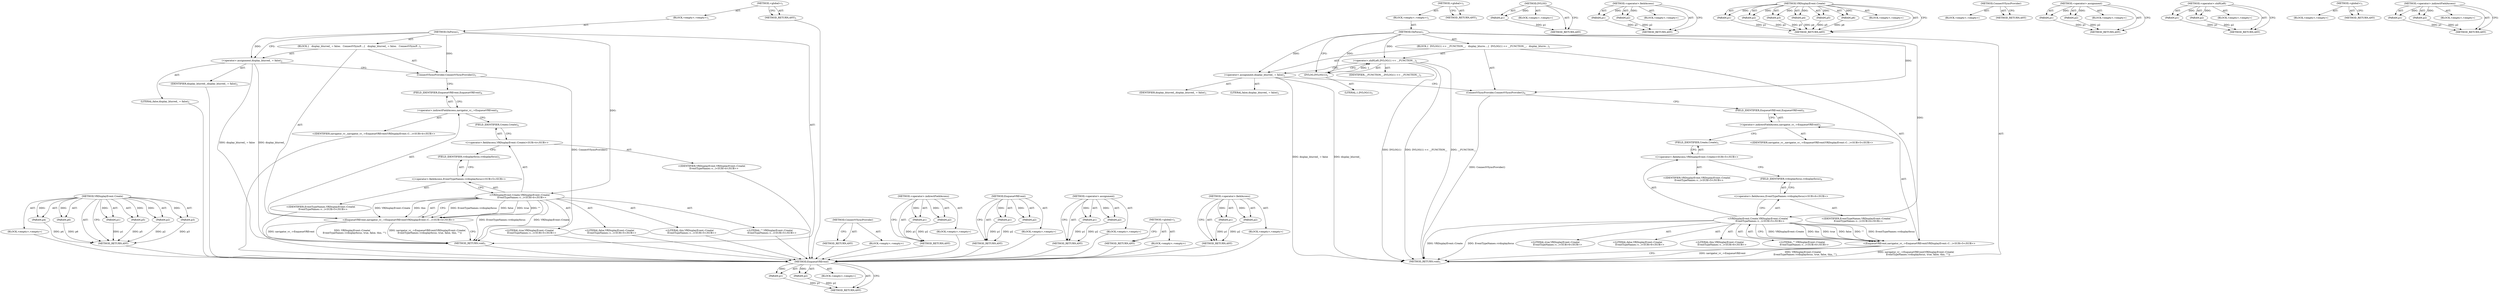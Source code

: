 digraph "&lt;operator&gt;.indirectFieldAccess" {
vulnerable_68 [label=<(METHOD,VRDisplayEvent.Create)>];
vulnerable_69 [label=<(PARAM,p1)>];
vulnerable_70 [label=<(PARAM,p2)>];
vulnerable_71 [label=<(PARAM,p3)>];
vulnerable_72 [label=<(PARAM,p4)>];
vulnerable_73 [label=<(PARAM,p5)>];
vulnerable_74 [label=<(PARAM,p6)>];
vulnerable_75 [label=<(BLOCK,&lt;empty&gt;,&lt;empty&gt;)>];
vulnerable_76 [label=<(METHOD_RETURN,ANY)>];
vulnerable_6 [label=<(METHOD,&lt;global&gt;)<SUB>1</SUB>>];
vulnerable_7 [label=<(BLOCK,&lt;empty&gt;,&lt;empty&gt;)<SUB>1</SUB>>];
vulnerable_8 [label=<(METHOD,OnFocus)<SUB>1</SUB>>];
vulnerable_9 [label=<(BLOCK,{
   display_blurred_ = false;
   ConnectVSyncP...,{
   display_blurred_ = false;
   ConnectVSyncP...)<SUB>1</SUB>>];
vulnerable_10 [label=<(&lt;operator&gt;.assignment,display_blurred_ = false)<SUB>2</SUB>>];
vulnerable_11 [label=<(IDENTIFIER,display_blurred_,display_blurred_ = false)<SUB>2</SUB>>];
vulnerable_12 [label=<(LITERAL,false,display_blurred_ = false)<SUB>2</SUB>>];
vulnerable_13 [label=<(ConnectVSyncProvider,ConnectVSyncProvider())<SUB>3</SUB>>];
vulnerable_14 [label="<(EnqueueVREvent,navigator_vr_-&gt;EnqueueVREvent(VRDisplayEvent::C...)<SUB>4</SUB>>"];
vulnerable_15 [label=<(&lt;operator&gt;.indirectFieldAccess,navigator_vr_-&gt;EnqueueVREvent)<SUB>4</SUB>>];
vulnerable_16 [label="<(IDENTIFIER,navigator_vr_,navigator_vr_-&gt;EnqueueVREvent(VRDisplayEvent::C...)<SUB>4</SUB>>"];
vulnerable_17 [label=<(FIELD_IDENTIFIER,EnqueueVREvent,EnqueueVREvent)<SUB>4</SUB>>];
vulnerable_18 [label="<(VRDisplayEvent.Create,VRDisplayEvent::Create(
      EventTypeNames::v...)<SUB>4</SUB>>"];
vulnerable_19 [label="<(&lt;operator&gt;.fieldAccess,VRDisplayEvent::Create)<SUB>4</SUB>>"];
vulnerable_20 [label="<(IDENTIFIER,VRDisplayEvent,VRDisplayEvent::Create(
      EventTypeNames::v...)<SUB>4</SUB>>"];
vulnerable_21 [label=<(FIELD_IDENTIFIER,Create,Create)<SUB>4</SUB>>];
vulnerable_22 [label="<(&lt;operator&gt;.fieldAccess,EventTypeNames::vrdisplayfocus)<SUB>5</SUB>>"];
vulnerable_23 [label="<(IDENTIFIER,EventTypeNames,VRDisplayEvent::Create(
      EventTypeNames::v...)<SUB>5</SUB>>"];
vulnerable_24 [label=<(FIELD_IDENTIFIER,vrdisplayfocus,vrdisplayfocus)<SUB>5</SUB>>];
vulnerable_25 [label="<(LITERAL,true,VRDisplayEvent::Create(
      EventTypeNames::v...)<SUB>5</SUB>>"];
vulnerable_26 [label="<(LITERAL,false,VRDisplayEvent::Create(
      EventTypeNames::v...)<SUB>5</SUB>>"];
vulnerable_27 [label="<(LITERAL,this,VRDisplayEvent::Create(
      EventTypeNames::v...)<SUB>5</SUB>>"];
vulnerable_28 [label="<(LITERAL,&quot;&quot;,VRDisplayEvent::Create(
      EventTypeNames::v...)<SUB>5</SUB>>"];
vulnerable_29 [label=<(METHOD_RETURN,void)<SUB>1</SUB>>];
vulnerable_31 [label=<(METHOD_RETURN,ANY)<SUB>1</SUB>>];
vulnerable_55 [label=<(METHOD,ConnectVSyncProvider)>];
vulnerable_56 [label=<(BLOCK,&lt;empty&gt;,&lt;empty&gt;)>];
vulnerable_57 [label=<(METHOD_RETURN,ANY)>];
vulnerable_63 [label=<(METHOD,&lt;operator&gt;.indirectFieldAccess)>];
vulnerable_64 [label=<(PARAM,p1)>];
vulnerable_65 [label=<(PARAM,p2)>];
vulnerable_66 [label=<(BLOCK,&lt;empty&gt;,&lt;empty&gt;)>];
vulnerable_67 [label=<(METHOD_RETURN,ANY)>];
vulnerable_58 [label=<(METHOD,EnqueueVREvent)>];
vulnerable_59 [label=<(PARAM,p1)>];
vulnerable_60 [label=<(PARAM,p2)>];
vulnerable_61 [label=<(BLOCK,&lt;empty&gt;,&lt;empty&gt;)>];
vulnerable_62 [label=<(METHOD_RETURN,ANY)>];
vulnerable_50 [label=<(METHOD,&lt;operator&gt;.assignment)>];
vulnerable_51 [label=<(PARAM,p1)>];
vulnerable_52 [label=<(PARAM,p2)>];
vulnerable_53 [label=<(BLOCK,&lt;empty&gt;,&lt;empty&gt;)>];
vulnerable_54 [label=<(METHOD_RETURN,ANY)>];
vulnerable_44 [label=<(METHOD,&lt;global&gt;)<SUB>1</SUB>>];
vulnerable_45 [label=<(BLOCK,&lt;empty&gt;,&lt;empty&gt;)>];
vulnerable_46 [label=<(METHOD_RETURN,ANY)>];
vulnerable_77 [label=<(METHOD,&lt;operator&gt;.fieldAccess)>];
vulnerable_78 [label=<(PARAM,p1)>];
vulnerable_79 [label=<(PARAM,p2)>];
vulnerable_80 [label=<(BLOCK,&lt;empty&gt;,&lt;empty&gt;)>];
vulnerable_81 [label=<(METHOD_RETURN,ANY)>];
fixed_73 [label=<(METHOD,EnqueueVREvent)>];
fixed_74 [label=<(PARAM,p1)>];
fixed_75 [label=<(PARAM,p2)>];
fixed_76 [label=<(BLOCK,&lt;empty&gt;,&lt;empty&gt;)>];
fixed_77 [label=<(METHOD_RETURN,ANY)>];
fixed_6 [label=<(METHOD,&lt;global&gt;)<SUB>1</SUB>>];
fixed_7 [label=<(BLOCK,&lt;empty&gt;,&lt;empty&gt;)<SUB>1</SUB>>];
fixed_8 [label=<(METHOD,OnFocus)<SUB>1</SUB>>];
fixed_9 [label=<(BLOCK,{
  DVLOG(1) &lt;&lt; __FUNCTION__;
   display_blurre...,{
  DVLOG(1) &lt;&lt; __FUNCTION__;
   display_blurre...)<SUB>1</SUB>>];
fixed_10 [label=<(&lt;operator&gt;.shiftLeft,DVLOG(1) &lt;&lt; __FUNCTION__)<SUB>2</SUB>>];
fixed_11 [label=<(DVLOG,DVLOG(1))<SUB>2</SUB>>];
fixed_12 [label=<(LITERAL,1,DVLOG(1))<SUB>2</SUB>>];
fixed_13 [label=<(IDENTIFIER,__FUNCTION__,DVLOG(1) &lt;&lt; __FUNCTION__)<SUB>2</SUB>>];
fixed_14 [label=<(&lt;operator&gt;.assignment,display_blurred_ = false)<SUB>3</SUB>>];
fixed_15 [label=<(IDENTIFIER,display_blurred_,display_blurred_ = false)<SUB>3</SUB>>];
fixed_16 [label=<(LITERAL,false,display_blurred_ = false)<SUB>3</SUB>>];
fixed_17 [label=<(ConnectVSyncProvider,ConnectVSyncProvider())<SUB>4</SUB>>];
fixed_18 [label="<(EnqueueVREvent,navigator_vr_-&gt;EnqueueVREvent(VRDisplayEvent::C...)<SUB>5</SUB>>"];
fixed_19 [label=<(&lt;operator&gt;.indirectFieldAccess,navigator_vr_-&gt;EnqueueVREvent)<SUB>5</SUB>>];
fixed_20 [label="<(IDENTIFIER,navigator_vr_,navigator_vr_-&gt;EnqueueVREvent(VRDisplayEvent::C...)<SUB>5</SUB>>"];
fixed_21 [label=<(FIELD_IDENTIFIER,EnqueueVREvent,EnqueueVREvent)<SUB>5</SUB>>];
fixed_22 [label="<(VRDisplayEvent.Create,VRDisplayEvent::Create(
      EventTypeNames::v...)<SUB>5</SUB>>"];
fixed_23 [label="<(&lt;operator&gt;.fieldAccess,VRDisplayEvent::Create)<SUB>5</SUB>>"];
fixed_24 [label="<(IDENTIFIER,VRDisplayEvent,VRDisplayEvent::Create(
      EventTypeNames::v...)<SUB>5</SUB>>"];
fixed_25 [label=<(FIELD_IDENTIFIER,Create,Create)<SUB>5</SUB>>];
fixed_26 [label="<(&lt;operator&gt;.fieldAccess,EventTypeNames::vrdisplayfocus)<SUB>6</SUB>>"];
fixed_27 [label="<(IDENTIFIER,EventTypeNames,VRDisplayEvent::Create(
      EventTypeNames::v...)<SUB>6</SUB>>"];
fixed_28 [label=<(FIELD_IDENTIFIER,vrdisplayfocus,vrdisplayfocus)<SUB>6</SUB>>];
fixed_29 [label="<(LITERAL,true,VRDisplayEvent::Create(
      EventTypeNames::v...)<SUB>6</SUB>>"];
fixed_30 [label="<(LITERAL,false,VRDisplayEvent::Create(
      EventTypeNames::v...)<SUB>6</SUB>>"];
fixed_31 [label="<(LITERAL,this,VRDisplayEvent::Create(
      EventTypeNames::v...)<SUB>6</SUB>>"];
fixed_32 [label="<(LITERAL,&quot;&quot;,VRDisplayEvent::Create(
      EventTypeNames::v...)<SUB>6</SUB>>"];
fixed_33 [label=<(METHOD_RETURN,void)<SUB>1</SUB>>];
fixed_35 [label=<(METHOD_RETURN,ANY)<SUB>1</SUB>>];
fixed_61 [label=<(METHOD,DVLOG)>];
fixed_62 [label=<(PARAM,p1)>];
fixed_63 [label=<(BLOCK,&lt;empty&gt;,&lt;empty&gt;)>];
fixed_64 [label=<(METHOD_RETURN,ANY)>];
fixed_92 [label=<(METHOD,&lt;operator&gt;.fieldAccess)>];
fixed_93 [label=<(PARAM,p1)>];
fixed_94 [label=<(PARAM,p2)>];
fixed_95 [label=<(BLOCK,&lt;empty&gt;,&lt;empty&gt;)>];
fixed_96 [label=<(METHOD_RETURN,ANY)>];
fixed_83 [label=<(METHOD,VRDisplayEvent.Create)>];
fixed_84 [label=<(PARAM,p1)>];
fixed_85 [label=<(PARAM,p2)>];
fixed_86 [label=<(PARAM,p3)>];
fixed_87 [label=<(PARAM,p4)>];
fixed_88 [label=<(PARAM,p5)>];
fixed_89 [label=<(PARAM,p6)>];
fixed_90 [label=<(BLOCK,&lt;empty&gt;,&lt;empty&gt;)>];
fixed_91 [label=<(METHOD_RETURN,ANY)>];
fixed_70 [label=<(METHOD,ConnectVSyncProvider)>];
fixed_71 [label=<(BLOCK,&lt;empty&gt;,&lt;empty&gt;)>];
fixed_72 [label=<(METHOD_RETURN,ANY)>];
fixed_65 [label=<(METHOD,&lt;operator&gt;.assignment)>];
fixed_66 [label=<(PARAM,p1)>];
fixed_67 [label=<(PARAM,p2)>];
fixed_68 [label=<(BLOCK,&lt;empty&gt;,&lt;empty&gt;)>];
fixed_69 [label=<(METHOD_RETURN,ANY)>];
fixed_56 [label=<(METHOD,&lt;operator&gt;.shiftLeft)>];
fixed_57 [label=<(PARAM,p1)>];
fixed_58 [label=<(PARAM,p2)>];
fixed_59 [label=<(BLOCK,&lt;empty&gt;,&lt;empty&gt;)>];
fixed_60 [label=<(METHOD_RETURN,ANY)>];
fixed_50 [label=<(METHOD,&lt;global&gt;)<SUB>1</SUB>>];
fixed_51 [label=<(BLOCK,&lt;empty&gt;,&lt;empty&gt;)>];
fixed_52 [label=<(METHOD_RETURN,ANY)>];
fixed_78 [label=<(METHOD,&lt;operator&gt;.indirectFieldAccess)>];
fixed_79 [label=<(PARAM,p1)>];
fixed_80 [label=<(PARAM,p2)>];
fixed_81 [label=<(BLOCK,&lt;empty&gt;,&lt;empty&gt;)>];
fixed_82 [label=<(METHOD_RETURN,ANY)>];
vulnerable_68 -> vulnerable_69  [key=0, label="AST: "];
vulnerable_68 -> vulnerable_69  [key=1, label="DDG: "];
vulnerable_68 -> vulnerable_75  [key=0, label="AST: "];
vulnerable_68 -> vulnerable_70  [key=0, label="AST: "];
vulnerable_68 -> vulnerable_70  [key=1, label="DDG: "];
vulnerable_68 -> vulnerable_76  [key=0, label="AST: "];
vulnerable_68 -> vulnerable_76  [key=1, label="CFG: "];
vulnerable_68 -> vulnerable_71  [key=0, label="AST: "];
vulnerable_68 -> vulnerable_71  [key=1, label="DDG: "];
vulnerable_68 -> vulnerable_72  [key=0, label="AST: "];
vulnerable_68 -> vulnerable_72  [key=1, label="DDG: "];
vulnerable_68 -> vulnerable_73  [key=0, label="AST: "];
vulnerable_68 -> vulnerable_73  [key=1, label="DDG: "];
vulnerable_68 -> vulnerable_74  [key=0, label="AST: "];
vulnerable_68 -> vulnerable_74  [key=1, label="DDG: "];
vulnerable_69 -> vulnerable_76  [key=0, label="DDG: p1"];
vulnerable_70 -> vulnerable_76  [key=0, label="DDG: p2"];
vulnerable_71 -> vulnerable_76  [key=0, label="DDG: p3"];
vulnerable_72 -> vulnerable_76  [key=0, label="DDG: p4"];
vulnerable_73 -> vulnerable_76  [key=0, label="DDG: p5"];
vulnerable_74 -> vulnerable_76  [key=0, label="DDG: p6"];
vulnerable_75 -> fixed_73  [key=0];
vulnerable_76 -> fixed_73  [key=0];
vulnerable_6 -> vulnerable_7  [key=0, label="AST: "];
vulnerable_6 -> vulnerable_31  [key=0, label="AST: "];
vulnerable_6 -> vulnerable_31  [key=1, label="CFG: "];
vulnerable_7 -> vulnerable_8  [key=0, label="AST: "];
vulnerable_8 -> vulnerable_9  [key=0, label="AST: "];
vulnerable_8 -> vulnerable_29  [key=0, label="AST: "];
vulnerable_8 -> vulnerable_10  [key=0, label="CFG: "];
vulnerable_8 -> vulnerable_10  [key=1, label="DDG: "];
vulnerable_8 -> vulnerable_13  [key=0, label="DDG: "];
vulnerable_8 -> vulnerable_18  [key=0, label="DDG: "];
vulnerable_9 -> vulnerable_10  [key=0, label="AST: "];
vulnerable_9 -> vulnerable_13  [key=0, label="AST: "];
vulnerable_9 -> vulnerable_14  [key=0, label="AST: "];
vulnerable_10 -> vulnerable_11  [key=0, label="AST: "];
vulnerable_10 -> vulnerable_12  [key=0, label="AST: "];
vulnerable_10 -> vulnerable_13  [key=0, label="CFG: "];
vulnerable_10 -> vulnerable_29  [key=0, label="DDG: display_blurred_ = false"];
vulnerable_10 -> vulnerable_29  [key=1, label="DDG: display_blurred_"];
vulnerable_11 -> fixed_73  [key=0];
vulnerable_12 -> fixed_73  [key=0];
vulnerable_13 -> vulnerable_17  [key=0, label="CFG: "];
vulnerable_13 -> vulnerable_29  [key=0, label="DDG: ConnectVSyncProvider()"];
vulnerable_14 -> vulnerable_15  [key=0, label="AST: "];
vulnerable_14 -> vulnerable_18  [key=0, label="AST: "];
vulnerable_14 -> vulnerable_29  [key=0, label="CFG: "];
vulnerable_14 -> vulnerable_29  [key=1, label="DDG: navigator_vr_-&gt;EnqueueVREvent"];
vulnerable_14 -> vulnerable_29  [key=2, label="DDG: VRDisplayEvent::Create(
      EventTypeNames::vrdisplayfocus, true, false, this, &quot;&quot;)"];
vulnerable_14 -> vulnerable_29  [key=3, label="DDG: navigator_vr_-&gt;EnqueueVREvent(VRDisplayEvent::Create(
      EventTypeNames::vrdisplayfocus, true, false, this, &quot;&quot;))"];
vulnerable_15 -> vulnerable_16  [key=0, label="AST: "];
vulnerable_15 -> vulnerable_17  [key=0, label="AST: "];
vulnerable_15 -> vulnerable_21  [key=0, label="CFG: "];
vulnerable_16 -> fixed_73  [key=0];
vulnerable_17 -> vulnerable_15  [key=0, label="CFG: "];
vulnerable_18 -> vulnerable_19  [key=0, label="AST: "];
vulnerable_18 -> vulnerable_22  [key=0, label="AST: "];
vulnerable_18 -> vulnerable_25  [key=0, label="AST: "];
vulnerable_18 -> vulnerable_26  [key=0, label="AST: "];
vulnerable_18 -> vulnerable_27  [key=0, label="AST: "];
vulnerable_18 -> vulnerable_28  [key=0, label="AST: "];
vulnerable_18 -> vulnerable_14  [key=0, label="CFG: "];
vulnerable_18 -> vulnerable_14  [key=1, label="DDG: EventTypeNames::vrdisplayfocus"];
vulnerable_18 -> vulnerable_14  [key=2, label="DDG: false"];
vulnerable_18 -> vulnerable_14  [key=3, label="DDG: true"];
vulnerable_18 -> vulnerable_14  [key=4, label="DDG: &quot;&quot;"];
vulnerable_18 -> vulnerable_14  [key=5, label="DDG: this"];
vulnerable_18 -> vulnerable_14  [key=6, label="DDG: VRDisplayEvent::Create"];
vulnerable_18 -> vulnerable_29  [key=0, label="DDG: VRDisplayEvent::Create"];
vulnerable_18 -> vulnerable_29  [key=1, label="DDG: EventTypeNames::vrdisplayfocus"];
vulnerable_19 -> vulnerable_20  [key=0, label="AST: "];
vulnerable_19 -> vulnerable_21  [key=0, label="AST: "];
vulnerable_19 -> vulnerable_24  [key=0, label="CFG: "];
vulnerable_20 -> fixed_73  [key=0];
vulnerable_21 -> vulnerable_19  [key=0, label="CFG: "];
vulnerable_22 -> vulnerable_23  [key=0, label="AST: "];
vulnerable_22 -> vulnerable_24  [key=0, label="AST: "];
vulnerable_22 -> vulnerable_18  [key=0, label="CFG: "];
vulnerable_23 -> fixed_73  [key=0];
vulnerable_24 -> vulnerable_22  [key=0, label="CFG: "];
vulnerable_25 -> fixed_73  [key=0];
vulnerable_26 -> fixed_73  [key=0];
vulnerable_27 -> fixed_73  [key=0];
vulnerable_28 -> fixed_73  [key=0];
vulnerable_29 -> fixed_73  [key=0];
vulnerable_31 -> fixed_73  [key=0];
vulnerable_55 -> vulnerable_56  [key=0, label="AST: "];
vulnerable_55 -> vulnerable_57  [key=0, label="AST: "];
vulnerable_55 -> vulnerable_57  [key=1, label="CFG: "];
vulnerable_56 -> fixed_73  [key=0];
vulnerable_57 -> fixed_73  [key=0];
vulnerable_63 -> vulnerable_64  [key=0, label="AST: "];
vulnerable_63 -> vulnerable_64  [key=1, label="DDG: "];
vulnerable_63 -> vulnerable_66  [key=0, label="AST: "];
vulnerable_63 -> vulnerable_65  [key=0, label="AST: "];
vulnerable_63 -> vulnerable_65  [key=1, label="DDG: "];
vulnerable_63 -> vulnerable_67  [key=0, label="AST: "];
vulnerable_63 -> vulnerable_67  [key=1, label="CFG: "];
vulnerable_64 -> vulnerable_67  [key=0, label="DDG: p1"];
vulnerable_65 -> vulnerable_67  [key=0, label="DDG: p2"];
vulnerable_66 -> fixed_73  [key=0];
vulnerable_67 -> fixed_73  [key=0];
vulnerable_58 -> vulnerable_59  [key=0, label="AST: "];
vulnerable_58 -> vulnerable_59  [key=1, label="DDG: "];
vulnerable_58 -> vulnerable_61  [key=0, label="AST: "];
vulnerable_58 -> vulnerable_60  [key=0, label="AST: "];
vulnerable_58 -> vulnerable_60  [key=1, label="DDG: "];
vulnerable_58 -> vulnerable_62  [key=0, label="AST: "];
vulnerable_58 -> vulnerable_62  [key=1, label="CFG: "];
vulnerable_59 -> vulnerable_62  [key=0, label="DDG: p1"];
vulnerable_60 -> vulnerable_62  [key=0, label="DDG: p2"];
vulnerable_61 -> fixed_73  [key=0];
vulnerable_62 -> fixed_73  [key=0];
vulnerable_50 -> vulnerable_51  [key=0, label="AST: "];
vulnerable_50 -> vulnerable_51  [key=1, label="DDG: "];
vulnerable_50 -> vulnerable_53  [key=0, label="AST: "];
vulnerable_50 -> vulnerable_52  [key=0, label="AST: "];
vulnerable_50 -> vulnerable_52  [key=1, label="DDG: "];
vulnerable_50 -> vulnerable_54  [key=0, label="AST: "];
vulnerable_50 -> vulnerable_54  [key=1, label="CFG: "];
vulnerable_51 -> vulnerable_54  [key=0, label="DDG: p1"];
vulnerable_52 -> vulnerable_54  [key=0, label="DDG: p2"];
vulnerable_53 -> fixed_73  [key=0];
vulnerable_54 -> fixed_73  [key=0];
vulnerable_44 -> vulnerable_45  [key=0, label="AST: "];
vulnerable_44 -> vulnerable_46  [key=0, label="AST: "];
vulnerable_44 -> vulnerable_46  [key=1, label="CFG: "];
vulnerable_45 -> fixed_73  [key=0];
vulnerable_46 -> fixed_73  [key=0];
vulnerable_77 -> vulnerable_78  [key=0, label="AST: "];
vulnerable_77 -> vulnerable_78  [key=1, label="DDG: "];
vulnerable_77 -> vulnerable_80  [key=0, label="AST: "];
vulnerable_77 -> vulnerable_79  [key=0, label="AST: "];
vulnerable_77 -> vulnerable_79  [key=1, label="DDG: "];
vulnerable_77 -> vulnerable_81  [key=0, label="AST: "];
vulnerable_77 -> vulnerable_81  [key=1, label="CFG: "];
vulnerable_78 -> vulnerable_81  [key=0, label="DDG: p1"];
vulnerable_79 -> vulnerable_81  [key=0, label="DDG: p2"];
vulnerable_80 -> fixed_73  [key=0];
vulnerable_81 -> fixed_73  [key=0];
fixed_73 -> fixed_74  [key=0, label="AST: "];
fixed_73 -> fixed_74  [key=1, label="DDG: "];
fixed_73 -> fixed_76  [key=0, label="AST: "];
fixed_73 -> fixed_75  [key=0, label="AST: "];
fixed_73 -> fixed_75  [key=1, label="DDG: "];
fixed_73 -> fixed_77  [key=0, label="AST: "];
fixed_73 -> fixed_77  [key=1, label="CFG: "];
fixed_74 -> fixed_77  [key=0, label="DDG: p1"];
fixed_75 -> fixed_77  [key=0, label="DDG: p2"];
fixed_6 -> fixed_7  [key=0, label="AST: "];
fixed_6 -> fixed_35  [key=0, label="AST: "];
fixed_6 -> fixed_35  [key=1, label="CFG: "];
fixed_7 -> fixed_8  [key=0, label="AST: "];
fixed_8 -> fixed_9  [key=0, label="AST: "];
fixed_8 -> fixed_33  [key=0, label="AST: "];
fixed_8 -> fixed_11  [key=0, label="CFG: "];
fixed_8 -> fixed_11  [key=1, label="DDG: "];
fixed_8 -> fixed_14  [key=0, label="DDG: "];
fixed_8 -> fixed_17  [key=0, label="DDG: "];
fixed_8 -> fixed_10  [key=0, label="DDG: "];
fixed_8 -> fixed_22  [key=0, label="DDG: "];
fixed_9 -> fixed_10  [key=0, label="AST: "];
fixed_9 -> fixed_14  [key=0, label="AST: "];
fixed_9 -> fixed_17  [key=0, label="AST: "];
fixed_9 -> fixed_18  [key=0, label="AST: "];
fixed_10 -> fixed_11  [key=0, label="AST: "];
fixed_10 -> fixed_13  [key=0, label="AST: "];
fixed_10 -> fixed_14  [key=0, label="CFG: "];
fixed_10 -> fixed_33  [key=0, label="DDG: DVLOG(1)"];
fixed_10 -> fixed_33  [key=1, label="DDG: DVLOG(1) &lt;&lt; __FUNCTION__"];
fixed_10 -> fixed_33  [key=2, label="DDG: __FUNCTION__"];
fixed_11 -> fixed_12  [key=0, label="AST: "];
fixed_11 -> fixed_10  [key=0, label="CFG: "];
fixed_11 -> fixed_10  [key=1, label="DDG: 1"];
fixed_14 -> fixed_15  [key=0, label="AST: "];
fixed_14 -> fixed_16  [key=0, label="AST: "];
fixed_14 -> fixed_17  [key=0, label="CFG: "];
fixed_14 -> fixed_33  [key=0, label="DDG: display_blurred_ = false"];
fixed_14 -> fixed_33  [key=1, label="DDG: display_blurred_"];
fixed_17 -> fixed_21  [key=0, label="CFG: "];
fixed_17 -> fixed_33  [key=0, label="DDG: ConnectVSyncProvider()"];
fixed_18 -> fixed_19  [key=0, label="AST: "];
fixed_18 -> fixed_22  [key=0, label="AST: "];
fixed_18 -> fixed_33  [key=0, label="CFG: "];
fixed_18 -> fixed_33  [key=1, label="DDG: navigator_vr_-&gt;EnqueueVREvent"];
fixed_18 -> fixed_33  [key=2, label="DDG: VRDisplayEvent::Create(
      EventTypeNames::vrdisplayfocus, true, false, this, &quot;&quot;)"];
fixed_18 -> fixed_33  [key=3, label="DDG: navigator_vr_-&gt;EnqueueVREvent(VRDisplayEvent::Create(
      EventTypeNames::vrdisplayfocus, true, false, this, &quot;&quot;))"];
fixed_19 -> fixed_20  [key=0, label="AST: "];
fixed_19 -> fixed_21  [key=0, label="AST: "];
fixed_19 -> fixed_25  [key=0, label="CFG: "];
fixed_21 -> fixed_19  [key=0, label="CFG: "];
fixed_22 -> fixed_23  [key=0, label="AST: "];
fixed_22 -> fixed_26  [key=0, label="AST: "];
fixed_22 -> fixed_29  [key=0, label="AST: "];
fixed_22 -> fixed_30  [key=0, label="AST: "];
fixed_22 -> fixed_31  [key=0, label="AST: "];
fixed_22 -> fixed_32  [key=0, label="AST: "];
fixed_22 -> fixed_18  [key=0, label="CFG: "];
fixed_22 -> fixed_18  [key=1, label="DDG: VRDisplayEvent::Create"];
fixed_22 -> fixed_18  [key=2, label="DDG: this"];
fixed_22 -> fixed_18  [key=3, label="DDG: true"];
fixed_22 -> fixed_18  [key=4, label="DDG: false"];
fixed_22 -> fixed_18  [key=5, label="DDG: EventTypeNames::vrdisplayfocus"];
fixed_22 -> fixed_18  [key=6, label="DDG: &quot;&quot;"];
fixed_22 -> fixed_33  [key=0, label="DDG: VRDisplayEvent::Create"];
fixed_22 -> fixed_33  [key=1, label="DDG: EventTypeNames::vrdisplayfocus"];
fixed_23 -> fixed_24  [key=0, label="AST: "];
fixed_23 -> fixed_25  [key=0, label="AST: "];
fixed_23 -> fixed_28  [key=0, label="CFG: "];
fixed_25 -> fixed_23  [key=0, label="CFG: "];
fixed_26 -> fixed_27  [key=0, label="AST: "];
fixed_26 -> fixed_28  [key=0, label="AST: "];
fixed_26 -> fixed_22  [key=0, label="CFG: "];
fixed_28 -> fixed_26  [key=0, label="CFG: "];
fixed_61 -> fixed_62  [key=0, label="AST: "];
fixed_61 -> fixed_62  [key=1, label="DDG: "];
fixed_61 -> fixed_63  [key=0, label="AST: "];
fixed_61 -> fixed_64  [key=0, label="AST: "];
fixed_61 -> fixed_64  [key=1, label="CFG: "];
fixed_62 -> fixed_64  [key=0, label="DDG: p1"];
fixed_92 -> fixed_93  [key=0, label="AST: "];
fixed_92 -> fixed_93  [key=1, label="DDG: "];
fixed_92 -> fixed_95  [key=0, label="AST: "];
fixed_92 -> fixed_94  [key=0, label="AST: "];
fixed_92 -> fixed_94  [key=1, label="DDG: "];
fixed_92 -> fixed_96  [key=0, label="AST: "];
fixed_92 -> fixed_96  [key=1, label="CFG: "];
fixed_93 -> fixed_96  [key=0, label="DDG: p1"];
fixed_94 -> fixed_96  [key=0, label="DDG: p2"];
fixed_83 -> fixed_84  [key=0, label="AST: "];
fixed_83 -> fixed_84  [key=1, label="DDG: "];
fixed_83 -> fixed_90  [key=0, label="AST: "];
fixed_83 -> fixed_85  [key=0, label="AST: "];
fixed_83 -> fixed_85  [key=1, label="DDG: "];
fixed_83 -> fixed_91  [key=0, label="AST: "];
fixed_83 -> fixed_91  [key=1, label="CFG: "];
fixed_83 -> fixed_86  [key=0, label="AST: "];
fixed_83 -> fixed_86  [key=1, label="DDG: "];
fixed_83 -> fixed_87  [key=0, label="AST: "];
fixed_83 -> fixed_87  [key=1, label="DDG: "];
fixed_83 -> fixed_88  [key=0, label="AST: "];
fixed_83 -> fixed_88  [key=1, label="DDG: "];
fixed_83 -> fixed_89  [key=0, label="AST: "];
fixed_83 -> fixed_89  [key=1, label="DDG: "];
fixed_84 -> fixed_91  [key=0, label="DDG: p1"];
fixed_85 -> fixed_91  [key=0, label="DDG: p2"];
fixed_86 -> fixed_91  [key=0, label="DDG: p3"];
fixed_87 -> fixed_91  [key=0, label="DDG: p4"];
fixed_88 -> fixed_91  [key=0, label="DDG: p5"];
fixed_89 -> fixed_91  [key=0, label="DDG: p6"];
fixed_70 -> fixed_71  [key=0, label="AST: "];
fixed_70 -> fixed_72  [key=0, label="AST: "];
fixed_70 -> fixed_72  [key=1, label="CFG: "];
fixed_65 -> fixed_66  [key=0, label="AST: "];
fixed_65 -> fixed_66  [key=1, label="DDG: "];
fixed_65 -> fixed_68  [key=0, label="AST: "];
fixed_65 -> fixed_67  [key=0, label="AST: "];
fixed_65 -> fixed_67  [key=1, label="DDG: "];
fixed_65 -> fixed_69  [key=0, label="AST: "];
fixed_65 -> fixed_69  [key=1, label="CFG: "];
fixed_66 -> fixed_69  [key=0, label="DDG: p1"];
fixed_67 -> fixed_69  [key=0, label="DDG: p2"];
fixed_56 -> fixed_57  [key=0, label="AST: "];
fixed_56 -> fixed_57  [key=1, label="DDG: "];
fixed_56 -> fixed_59  [key=0, label="AST: "];
fixed_56 -> fixed_58  [key=0, label="AST: "];
fixed_56 -> fixed_58  [key=1, label="DDG: "];
fixed_56 -> fixed_60  [key=0, label="AST: "];
fixed_56 -> fixed_60  [key=1, label="CFG: "];
fixed_57 -> fixed_60  [key=0, label="DDG: p1"];
fixed_58 -> fixed_60  [key=0, label="DDG: p2"];
fixed_50 -> fixed_51  [key=0, label="AST: "];
fixed_50 -> fixed_52  [key=0, label="AST: "];
fixed_50 -> fixed_52  [key=1, label="CFG: "];
fixed_78 -> fixed_79  [key=0, label="AST: "];
fixed_78 -> fixed_79  [key=1, label="DDG: "];
fixed_78 -> fixed_81  [key=0, label="AST: "];
fixed_78 -> fixed_80  [key=0, label="AST: "];
fixed_78 -> fixed_80  [key=1, label="DDG: "];
fixed_78 -> fixed_82  [key=0, label="AST: "];
fixed_78 -> fixed_82  [key=1, label="CFG: "];
fixed_79 -> fixed_82  [key=0, label="DDG: p1"];
fixed_80 -> fixed_82  [key=0, label="DDG: p2"];
}
